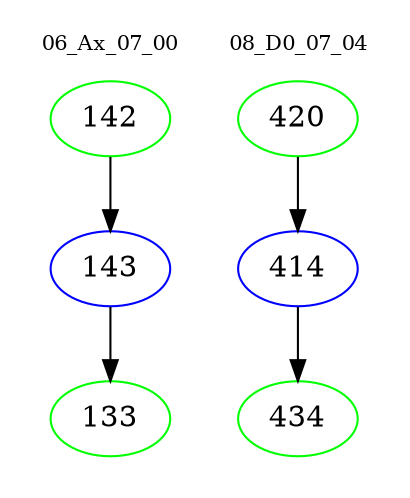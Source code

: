 digraph{
subgraph cluster_0 {
color = white
label = "06_Ax_07_00";
fontsize=10;
T0_142 [label="142", color="green"]
T0_142 -> T0_143 [color="black"]
T0_143 [label="143", color="blue"]
T0_143 -> T0_133 [color="black"]
T0_133 [label="133", color="green"]
}
subgraph cluster_1 {
color = white
label = "08_D0_07_04";
fontsize=10;
T1_420 [label="420", color="green"]
T1_420 -> T1_414 [color="black"]
T1_414 [label="414", color="blue"]
T1_414 -> T1_434 [color="black"]
T1_434 [label="434", color="green"]
}
}
